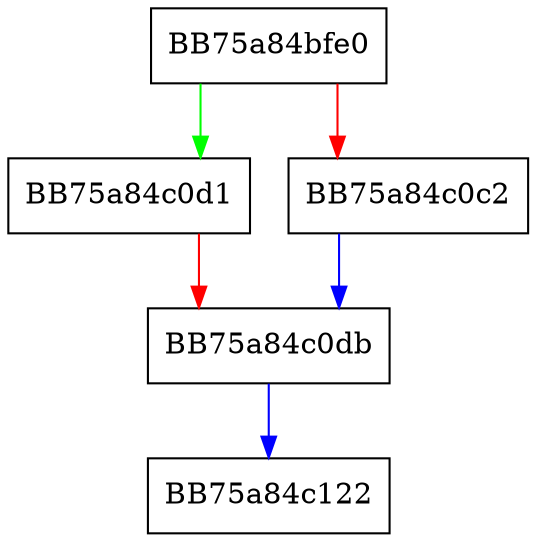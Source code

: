 digraph AddRelatedFirewallRule {
  node [shape="box"];
  graph [splines=ortho];
  BB75a84bfe0 -> BB75a84c0d1 [color="green"];
  BB75a84bfe0 -> BB75a84c0c2 [color="red"];
  BB75a84c0c2 -> BB75a84c0db [color="blue"];
  BB75a84c0d1 -> BB75a84c0db [color="red"];
  BB75a84c0db -> BB75a84c122 [color="blue"];
}